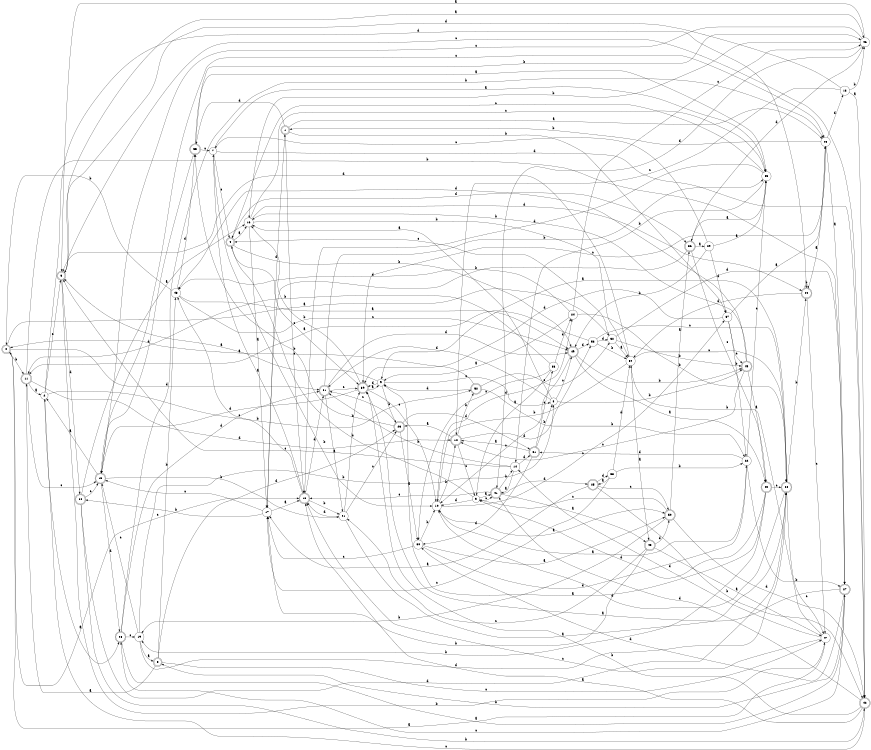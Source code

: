 digraph n45_10 {
__start0 [label="" shape="none"];

rankdir=LR;
size="8,5";

s0 [style="rounded,filled", color="black", fillcolor="white" shape="doublecircle", label="0"];
s1 [style="rounded,filled", color="black", fillcolor="white" shape="doublecircle", label="1"];
s2 [style="filled", color="black", fillcolor="white" shape="circle", label="2"];
s3 [style="filled", color="black", fillcolor="white" shape="circle", label="3"];
s4 [style="rounded,filled", color="black", fillcolor="white" shape="doublecircle", label="4"];
s5 [style="rounded,filled", color="black", fillcolor="white" shape="doublecircle", label="5"];
s6 [style="rounded,filled", color="black", fillcolor="white" shape="doublecircle", label="6"];
s7 [style="filled", color="black", fillcolor="white" shape="circle", label="7"];
s8 [style="filled", color="black", fillcolor="white" shape="circle", label="8"];
s9 [style="filled", color="black", fillcolor="white" shape="circle", label="9"];
s10 [style="filled", color="black", fillcolor="white" shape="circle", label="10"];
s11 [style="rounded,filled", color="black", fillcolor="white" shape="doublecircle", label="11"];
s12 [style="rounded,filled", color="black", fillcolor="white" shape="doublecircle", label="12"];
s13 [style="filled", color="black", fillcolor="white" shape="circle", label="13"];
s14 [style="filled", color="black", fillcolor="white" shape="circle", label="14"];
s15 [style="rounded,filled", color="black", fillcolor="white" shape="doublecircle", label="15"];
s16 [style="filled", color="black", fillcolor="white" shape="circle", label="16"];
s17 [style="filled", color="black", fillcolor="white" shape="circle", label="17"];
s18 [style="rounded,filled", color="black", fillcolor="white" shape="doublecircle", label="18"];
s19 [style="filled", color="black", fillcolor="white" shape="circle", label="19"];
s20 [style="rounded,filled", color="black", fillcolor="white" shape="doublecircle", label="20"];
s21 [style="filled", color="black", fillcolor="white" shape="circle", label="21"];
s22 [style="filled", color="black", fillcolor="white" shape="circle", label="22"];
s23 [style="rounded,filled", color="black", fillcolor="white" shape="doublecircle", label="23"];
s24 [style="filled", color="black", fillcolor="white" shape="circle", label="24"];
s25 [style="rounded,filled", color="black", fillcolor="white" shape="doublecircle", label="25"];
s26 [style="filled", color="black", fillcolor="white" shape="circle", label="26"];
s27 [style="rounded,filled", color="black", fillcolor="white" shape="doublecircle", label="27"];
s28 [style="rounded,filled", color="black", fillcolor="white" shape="doublecircle", label="28"];
s29 [style="filled", color="black", fillcolor="white" shape="circle", label="29"];
s30 [style="filled", color="black", fillcolor="white" shape="circle", label="30"];
s31 [style="rounded,filled", color="black", fillcolor="white" shape="doublecircle", label="31"];
s32 [style="filled", color="black", fillcolor="white" shape="circle", label="32"];
s33 [style="filled", color="black", fillcolor="white" shape="circle", label="33"];
s34 [style="rounded,filled", color="black", fillcolor="white" shape="doublecircle", label="34"];
s35 [style="filled", color="black", fillcolor="white" shape="circle", label="35"];
s36 [style="rounded,filled", color="black", fillcolor="white" shape="doublecircle", label="36"];
s37 [style="filled", color="black", fillcolor="white" shape="circle", label="37"];
s38 [style="filled", color="black", fillcolor="white" shape="circle", label="38"];
s39 [style="rounded,filled", color="black", fillcolor="white" shape="doublecircle", label="39"];
s40 [style="rounded,filled", color="black", fillcolor="white" shape="doublecircle", label="40"];
s41 [style="rounded,filled", color="black", fillcolor="white" shape="doublecircle", label="41"];
s42 [style="rounded,filled", color="black", fillcolor="white" shape="doublecircle", label="42"];
s43 [style="rounded,filled", color="black", fillcolor="white" shape="doublecircle", label="43"];
s44 [style="rounded,filled", color="black", fillcolor="white" shape="doublecircle", label="44"];
s45 [style="rounded,filled", color="black", fillcolor="white" shape="doublecircle", label="45"];
s46 [style="filled", color="black", fillcolor="white" shape="circle", label="46"];
s47 [style="filled", color="black", fillcolor="white" shape="circle", label="47"];
s48 [style="filled", color="black", fillcolor="white" shape="circle", label="48"];
s49 [style="rounded,filled", color="black", fillcolor="white" shape="doublecircle", label="49"];
s50 [style="rounded,filled", color="black", fillcolor="white" shape="doublecircle", label="50"];
s51 [style="rounded,filled", color="black", fillcolor="white" shape="doublecircle", label="51"];
s52 [style="rounded,filled", color="black", fillcolor="white" shape="doublecircle", label="52"];
s53 [style="filled", color="black", fillcolor="white" shape="circle", label="53"];
s54 [style="filled", color="black", fillcolor="white" shape="circle", label="54"];
s55 [style="rounded,filled", color="black", fillcolor="white" shape="doublecircle", label="55"];
s0 -> s32 [label="a"];
s0 -> s11 [label="b"];
s0 -> s18 [label="c"];
s0 -> s51 [label="d"];
s1 -> s26 [label="a"];
s1 -> s37 [label="b"];
s1 -> s18 [label="c"];
s1 -> s55 [label="d"];
s2 -> s28 [label="a"];
s2 -> s52 [label="b"];
s2 -> s6 [label="c"];
s2 -> s44 [label="d"];
s3 -> s41 [label="a"];
s3 -> s4 [label="b"];
s3 -> s41 [label="c"];
s3 -> s10 [label="d"];
s4 -> s16 [label="a"];
s4 -> s49 [label="b"];
s4 -> s39 [label="c"];
s4 -> s36 [label="d"];
s5 -> s11 [label="a"];
s5 -> s48 [label="b"];
s5 -> s47 [label="c"];
s5 -> s23 [label="d"];
s6 -> s46 [label="a"];
s6 -> s47 [label="b"];
s6 -> s42 [label="c"];
s6 -> s34 [label="d"];
s7 -> s35 [label="a"];
s7 -> s10 [label="b"];
s7 -> s4 [label="c"];
s7 -> s42 [label="d"];
s8 -> s16 [label="a"];
s8 -> s45 [label="b"];
s8 -> s49 [label="c"];
s8 -> s51 [label="d"];
s9 -> s6 [label="a"];
s9 -> s23 [label="b"];
s9 -> s8 [label="c"];
s9 -> s39 [label="d"];
s10 -> s50 [label="a"];
s10 -> s12 [label="b"];
s10 -> s37 [label="c"];
s10 -> s24 [label="d"];
s11 -> s2 [label="a"];
s11 -> s27 [label="b"];
s11 -> s15 [label="c"];
s11 -> s12 [label="d"];
s12 -> s23 [label="a"];
s12 -> s52 [label="b"];
s12 -> s3 [label="c"];
s12 -> s53 [label="d"];
s13 -> s42 [label="a"];
s13 -> s46 [label="b"];
s13 -> s12 [label="c"];
s13 -> s6 [label="d"];
s14 -> s41 [label="a"];
s14 -> s51 [label="b"];
s14 -> s6 [label="c"];
s14 -> s31 [label="d"];
s15 -> s2 [label="a"];
s15 -> s21 [label="b"];
s15 -> s26 [label="c"];
s15 -> s28 [label="d"];
s16 -> s17 [label="a"];
s16 -> s54 [label="b"];
s16 -> s35 [label="c"];
s16 -> s44 [label="d"];
s17 -> s18 [label="a"];
s17 -> s34 [label="b"];
s17 -> s15 [label="c"];
s17 -> s1 [label="d"];
s18 -> s7 [label="a"];
s18 -> s21 [label="b"];
s18 -> s48 [label="c"];
s18 -> s51 [label="d"];
s19 -> s5 [label="a"];
s19 -> s8 [label="b"];
s19 -> s15 [label="c"];
s19 -> s20 [label="d"];
s20 -> s9 [label="a"];
s20 -> s44 [label="b"];
s20 -> s47 [label="c"];
s20 -> s10 [label="d"];
s21 -> s20 [label="a"];
s21 -> s39 [label="b"];
s21 -> s23 [label="c"];
s21 -> s18 [label="d"];
s22 -> s10 [label="a"];
s22 -> s27 [label="b"];
s22 -> s35 [label="c"];
s22 -> s31 [label="d"];
s23 -> s30 [label="a"];
s23 -> s55 [label="b"];
s23 -> s51 [label="c"];
s23 -> s31 [label="d"];
s24 -> s9 [label="a"];
s24 -> s20 [label="b"];
s24 -> s46 [label="c"];
s24 -> s48 [label="d"];
s25 -> s17 [label="a"];
s25 -> s42 [label="b"];
s25 -> s50 [label="c"];
s25 -> s38 [label="d"];
s26 -> s27 [label="a"];
s26 -> s1 [label="b"];
s26 -> s39 [label="c"];
s26 -> s13 [label="d"];
s27 -> s39 [label="a"];
s27 -> s5 [label="b"];
s27 -> s28 [label="c"];
s27 -> s30 [label="d"];
s28 -> s27 [label="a"];
s28 -> s26 [label="b"];
s28 -> s19 [label="c"];
s28 -> s51 [label="d"];
s29 -> s35 [label="a"];
s29 -> s49 [label="b"];
s29 -> s7 [label="c"];
s29 -> s37 [label="d"];
s30 -> s50 [label="a"];
s30 -> s10 [label="b"];
s30 -> s17 [label="c"];
s30 -> s22 [label="d"];
s31 -> s12 [label="a"];
s31 -> s8 [label="b"];
s31 -> s33 [label="c"];
s31 -> s30 [label="d"];
s32 -> s54 [label="a"];
s32 -> s45 [label="b"];
s32 -> s4 [label="c"];
s32 -> s27 [label="d"];
s33 -> s3 [label="a"];
s33 -> s11 [label="b"];
s33 -> s30 [label="c"];
s33 -> s24 [label="d"];
s34 -> s16 [label="a"];
s34 -> s42 [label="b"];
s34 -> s15 [label="c"];
s34 -> s20 [label="d"];
s35 -> s36 [label="a"];
s35 -> s14 [label="b"];
s35 -> s4 [label="c"];
s35 -> s18 [label="d"];
s36 -> s29 [label="a"];
s36 -> s17 [label="b"];
s36 -> s40 [label="c"];
s36 -> s46 [label="d"];
s37 -> s26 [label="a"];
s37 -> s22 [label="b"];
s37 -> s45 [label="c"];
s37 -> s39 [label="d"];
s38 -> s25 [label="a"];
s38 -> s22 [label="b"];
s38 -> s17 [label="c"];
s38 -> s54 [label="d"];
s39 -> s9 [label="a"];
s39 -> s16 [label="b"];
s39 -> s10 [label="c"];
s39 -> s15 [label="d"];
s40 -> s9 [label="a"];
s40 -> s19 [label="b"];
s40 -> s20 [label="c"];
s40 -> s3 [label="d"];
s41 -> s43 [label="a"];
s41 -> s14 [label="b"];
s41 -> s18 [label="c"];
s41 -> s25 [label="d"];
s42 -> s18 [label="a"];
s42 -> s39 [label="b"];
s42 -> s2 [label="c"];
s42 -> s41 [label="d"];
s43 -> s47 [label="a"];
s43 -> s17 [label="b"];
s43 -> s21 [label="c"];
s43 -> s50 [label="d"];
s44 -> s26 [label="a"];
s44 -> s44 [label="b"];
s44 -> s47 [label="c"];
s44 -> s54 [label="d"];
s45 -> s40 [label="a"];
s45 -> s16 [label="b"];
s45 -> s12 [label="c"];
s45 -> s48 [label="d"];
s46 -> s6 [label="a"];
s46 -> s16 [label="b"];
s46 -> s15 [label="c"];
s46 -> s41 [label="d"];
s47 -> s0 [label="a"];
s47 -> s54 [label="b"];
s47 -> s18 [label="c"];
s47 -> s14 [label="d"];
s48 -> s49 [label="a"];
s48 -> s0 [label="b"];
s48 -> s49 [label="c"];
s48 -> s55 [label="d"];
s49 -> s40 [label="a"];
s49 -> s45 [label="b"];
s49 -> s10 [label="c"];
s49 -> s53 [label="d"];
s50 -> s36 [label="a"];
s50 -> s19 [label="b"];
s50 -> s3 [label="c"];
s50 -> s42 [label="d"];
s51 -> s21 [label="a"];
s51 -> s35 [label="b"];
s51 -> s39 [label="c"];
s51 -> s49 [label="d"];
s52 -> s0 [label="a"];
s52 -> s22 [label="b"];
s52 -> s32 [label="c"];
s52 -> s9 [label="d"];
s53 -> s11 [label="a"];
s53 -> s54 [label="b"];
s53 -> s20 [label="c"];
s53 -> s32 [label="d"];
s54 -> s43 [label="a"];
s54 -> s10 [label="b"];
s54 -> s20 [label="c"];
s54 -> s6 [label="d"];
s55 -> s35 [label="a"];
s55 -> s46 [label="b"];
s55 -> s7 [label="c"];
s55 -> s15 [label="d"];

}